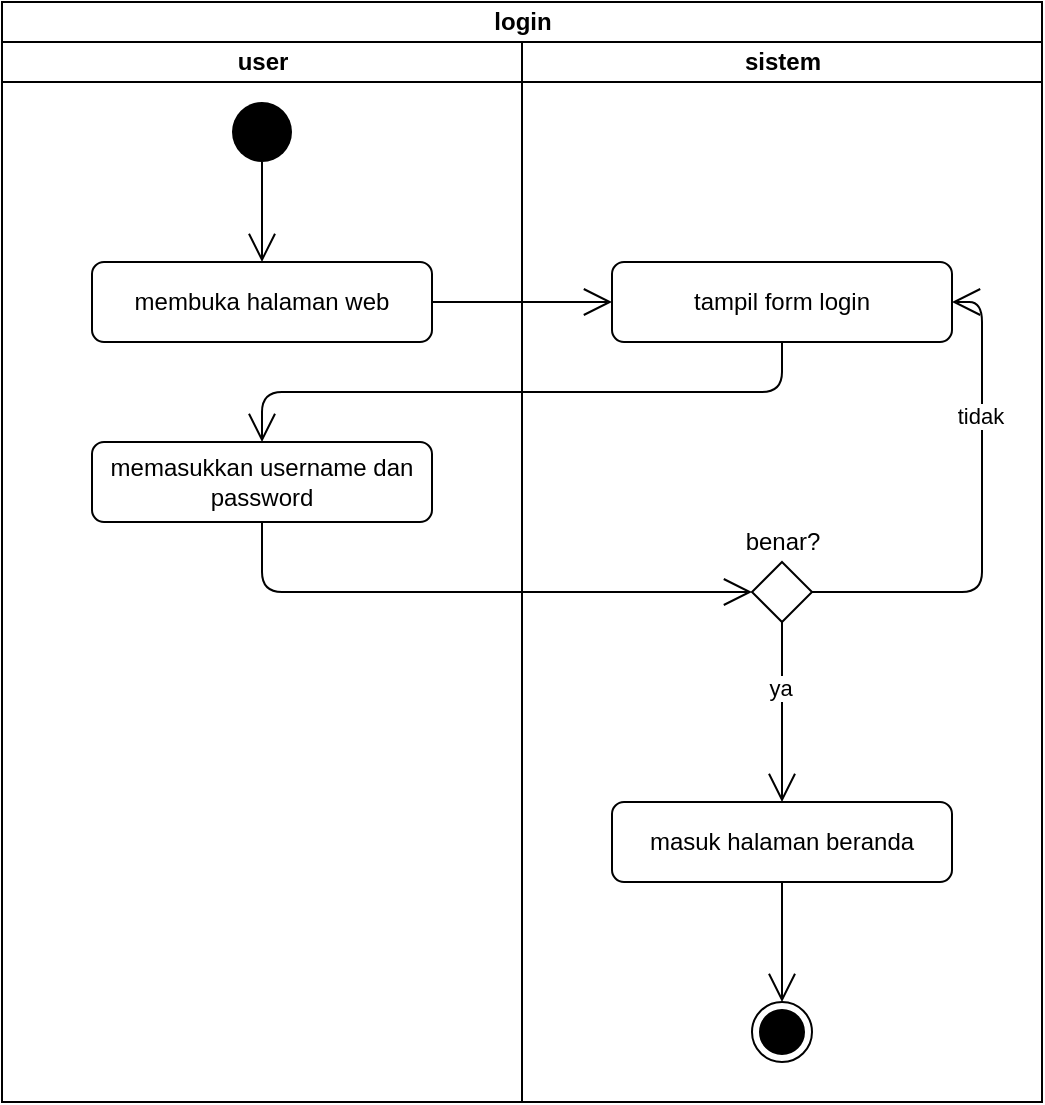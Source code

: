 <mxfile version="13.11.0" type="github" pages="5">
  <diagram id="P1l4AtwmSs6WYeQG2Cq-" name="login">
    <mxGraphModel dx="1038" dy="556" grid="1" gridSize="10" guides="1" tooltips="1" connect="1" arrows="1" fold="1" page="1" pageScale="1" pageWidth="827" pageHeight="1169" math="0" shadow="0">
      <root>
        <mxCell id="0" />
        <mxCell id="1" parent="0" />
        <mxCell id="mSNc6DCKcYe2GIicLUqM-34" value="login" style="swimlane;html=1;childLayout=stackLayout;resizeParent=1;resizeParentMax=0;startSize=20;" parent="1" vertex="1">
          <mxGeometry x="270" y="250" width="520" height="550" as="geometry">
            <mxRectangle x="270" y="250" width="60" height="20" as="alternateBounds" />
          </mxGeometry>
        </mxCell>
        <mxCell id="mSNc6DCKcYe2GIicLUqM-35" value="user" style="swimlane;html=1;startSize=20;" parent="mSNc6DCKcYe2GIicLUqM-34" vertex="1">
          <mxGeometry y="20" width="260" height="530" as="geometry" />
        </mxCell>
        <mxCell id="mSNc6DCKcYe2GIicLUqM-1" value="" style="ellipse;fillColor=#000000;strokeColor=none;" parent="mSNc6DCKcYe2GIicLUqM-35" vertex="1">
          <mxGeometry x="115" y="30" width="30" height="30" as="geometry" />
        </mxCell>
        <mxCell id="mSNc6DCKcYe2GIicLUqM-4" value="" style="endArrow=open;endFill=1;endSize=12;html=1;exitX=0.5;exitY=1;exitDx=0;exitDy=0;entryX=0.5;entryY=0;entryDx=0;entryDy=0;" parent="mSNc6DCKcYe2GIicLUqM-35" source="mSNc6DCKcYe2GIicLUqM-1" target="mSNc6DCKcYe2GIicLUqM-3" edge="1">
          <mxGeometry width="160" relative="1" as="geometry">
            <mxPoint x="105" y="280" as="sourcePoint" />
            <mxPoint x="130" y="110" as="targetPoint" />
          </mxGeometry>
        </mxCell>
        <mxCell id="mSNc6DCKcYe2GIicLUqM-3" value="membuka halaman web" style="shape=rect;html=1;rounded=1;whiteSpace=wrap;align=center;" parent="mSNc6DCKcYe2GIicLUqM-35" vertex="1">
          <mxGeometry x="45" y="110" width="170" height="40" as="geometry" />
        </mxCell>
        <mxCell id="mSNc6DCKcYe2GIicLUqM-7" value="memasukkan username dan password" style="shape=rect;html=1;rounded=1;whiteSpace=wrap;align=center;" parent="mSNc6DCKcYe2GIicLUqM-35" vertex="1">
          <mxGeometry x="45" y="200" width="170" height="40" as="geometry" />
        </mxCell>
        <mxCell id="mSNc6DCKcYe2GIicLUqM-36" value="sistem" style="swimlane;html=1;startSize=20;" parent="mSNc6DCKcYe2GIicLUqM-34" vertex="1">
          <mxGeometry x="260" y="20" width="260" height="530" as="geometry" />
        </mxCell>
        <mxCell id="mSNc6DCKcYe2GIicLUqM-38" value="tampil form login" style="shape=rect;html=1;rounded=1;whiteSpace=wrap;align=center;" parent="mSNc6DCKcYe2GIicLUqM-36" vertex="1">
          <mxGeometry x="45" y="110" width="170" height="40" as="geometry" />
        </mxCell>
        <mxCell id="mSNc6DCKcYe2GIicLUqM-5" value="" style="rhombus;" parent="mSNc6DCKcYe2GIicLUqM-36" vertex="1">
          <mxGeometry x="115" y="260" width="30" height="30" as="geometry" />
        </mxCell>
        <mxCell id="mSNc6DCKcYe2GIicLUqM-20" value="benar?" style="text;html=1;align=center;verticalAlign=middle;resizable=0;points=[];autosize=1;" parent="mSNc6DCKcYe2GIicLUqM-36" vertex="1">
          <mxGeometry x="105" y="240" width="50" height="20" as="geometry" />
        </mxCell>
        <mxCell id="mSNc6DCKcYe2GIicLUqM-39" value="" style="endArrow=open;endFill=1;endSize=12;html=1;exitX=1;exitY=0.5;exitDx=0;exitDy=0;edgeStyle=elbowEdgeStyle;" parent="mSNc6DCKcYe2GIicLUqM-36" source="mSNc6DCKcYe2GIicLUqM-5" edge="1">
          <mxGeometry width="160" relative="1" as="geometry">
            <mxPoint x="150" y="470" as="sourcePoint" />
            <mxPoint x="215" y="130" as="targetPoint" />
            <Array as="points">
              <mxPoint x="230" y="210" />
            </Array>
          </mxGeometry>
        </mxCell>
        <mxCell id="mSNc6DCKcYe2GIicLUqM-40" value="tidak" style="edgeLabel;html=1;align=center;verticalAlign=middle;resizable=0;points=[];" parent="mSNc6DCKcYe2GIicLUqM-39" vertex="1" connectable="0">
          <mxGeometry x="0.414" y="1" relative="1" as="geometry">
            <mxPoint as="offset" />
          </mxGeometry>
        </mxCell>
        <mxCell id="mSNc6DCKcYe2GIicLUqM-11" value="masuk halaman beranda" style="shape=rect;html=1;rounded=1;whiteSpace=wrap;align=center;" parent="mSNc6DCKcYe2GIicLUqM-36" vertex="1">
          <mxGeometry x="45" y="380" width="170" height="40" as="geometry" />
        </mxCell>
        <mxCell id="mSNc6DCKcYe2GIicLUqM-42" value="" style="endArrow=open;endFill=1;endSize=12;html=1;exitX=0.5;exitY=1;exitDx=0;exitDy=0;entryX=0.5;entryY=0;entryDx=0;entryDy=0;elbow=vertical;" parent="mSNc6DCKcYe2GIicLUqM-36" source="mSNc6DCKcYe2GIicLUqM-5" target="mSNc6DCKcYe2GIicLUqM-11" edge="1">
          <mxGeometry width="160" relative="1" as="geometry">
            <mxPoint x="150" y="500" as="sourcePoint" />
            <mxPoint x="395" y="535" as="targetPoint" />
          </mxGeometry>
        </mxCell>
        <mxCell id="mSNc6DCKcYe2GIicLUqM-43" value="ya" style="edgeLabel;html=1;align=center;verticalAlign=middle;resizable=0;points=[];" parent="mSNc6DCKcYe2GIicLUqM-42" vertex="1" connectable="0">
          <mxGeometry x="-0.274" y="-1" relative="1" as="geometry">
            <mxPoint as="offset" />
          </mxGeometry>
        </mxCell>
        <mxCell id="CRTFlkZgov-Sdi3ET4QS-1" value="" style="ellipse;html=1;shape=endState;fillColor=#000000;strokeColor=#000000;" parent="mSNc6DCKcYe2GIicLUqM-36" vertex="1">
          <mxGeometry x="115" y="480" width="30" height="30" as="geometry" />
        </mxCell>
        <mxCell id="CRTFlkZgov-Sdi3ET4QS-3" value="" style="endArrow=open;endFill=1;endSize=12;html=1;exitX=0.5;exitY=1;exitDx=0;exitDy=0;entryX=0.5;entryY=0;entryDx=0;entryDy=0;" parent="mSNc6DCKcYe2GIicLUqM-36" source="mSNc6DCKcYe2GIicLUqM-11" target="CRTFlkZgov-Sdi3ET4QS-1" edge="1">
          <mxGeometry width="160" relative="1" as="geometry">
            <mxPoint x="-160" y="570" as="sourcePoint" />
            <mxPoint y="570" as="targetPoint" />
          </mxGeometry>
        </mxCell>
        <mxCell id="mSNc6DCKcYe2GIicLUqM-8" value="" style="endArrow=open;endFill=1;endSize=12;html=1;exitX=1;exitY=0.5;exitDx=0;exitDy=0;entryX=0;entryY=0.5;entryDx=0;entryDy=0;" parent="mSNc6DCKcYe2GIicLUqM-34" source="mSNc6DCKcYe2GIicLUqM-3" target="mSNc6DCKcYe2GIicLUqM-38" edge="1">
          <mxGeometry width="160" relative="1" as="geometry">
            <mxPoint x="95" y="170" as="sourcePoint" />
            <mxPoint x="95" y="220" as="targetPoint" />
          </mxGeometry>
        </mxCell>
        <mxCell id="mSNc6DCKcYe2GIicLUqM-6" value="" style="endArrow=open;endFill=1;endSize=12;html=1;entryX=0.5;entryY=0;entryDx=0;entryDy=0;exitX=0.5;exitY=1;exitDx=0;exitDy=0;edgeStyle=elbowEdgeStyle;elbow=vertical;" parent="mSNc6DCKcYe2GIicLUqM-34" source="mSNc6DCKcYe2GIicLUqM-38" target="mSNc6DCKcYe2GIicLUqM-7" edge="1">
          <mxGeometry width="160" relative="1" as="geometry">
            <mxPoint x="95" y="260" as="sourcePoint" />
            <mxPoint x="105" y="140" as="targetPoint" />
          </mxGeometry>
        </mxCell>
        <mxCell id="mSNc6DCKcYe2GIicLUqM-16" value="" style="endArrow=open;endFill=1;endSize=12;html=1;exitX=0.5;exitY=1;exitDx=0;exitDy=0;entryX=0;entryY=0.5;entryDx=0;entryDy=0;edgeStyle=elbowEdgeStyle;elbow=vertical;" parent="mSNc6DCKcYe2GIicLUqM-34" source="mSNc6DCKcYe2GIicLUqM-7" target="mSNc6DCKcYe2GIicLUqM-5" edge="1">
          <mxGeometry width="160" relative="1" as="geometry">
            <mxPoint x="519" y="270" as="sourcePoint" />
            <mxPoint x="95" y="400" as="targetPoint" />
            <Array as="points">
              <mxPoint x="250" y="295" />
            </Array>
          </mxGeometry>
        </mxCell>
      </root>
    </mxGraphModel>
  </diagram>
  <diagram id="YOOapaL96-Tt6NSXVp3V" name="pendataan">
    <mxGraphModel dx="1483" dy="1963" grid="1" gridSize="10" guides="1" tooltips="1" connect="1" arrows="1" fold="1" page="1" pageScale="1" pageWidth="827" pageHeight="1169" math="0" shadow="0">
      <root>
        <mxCell id="VSjCJC4euqaZ8-e5CSKN-0" />
        <mxCell id="VSjCJC4euqaZ8-e5CSKN-1" parent="VSjCJC4euqaZ8-e5CSKN-0" />
        <mxCell id="VSjCJC4euqaZ8-e5CSKN-2" value="pendataan" style="swimlane;html=1;childLayout=stackLayout;resizeParent=1;resizeParentMax=0;startSize=20;" parent="VSjCJC4euqaZ8-e5CSKN-1" vertex="1">
          <mxGeometry x="90" y="-1000" width="700" height="800" as="geometry" />
        </mxCell>
        <mxCell id="VSjCJC4euqaZ8-e5CSKN-3" value="warga" style="swimlane;html=1;startSize=20;" parent="VSjCJC4euqaZ8-e5CSKN-2" vertex="1">
          <mxGeometry y="20" width="270" height="780" as="geometry" />
        </mxCell>
        <mxCell id="4o0Wy-b1NMQ2TcVA-PpA-0" value="" style="ellipse;fillColor=#000000;strokeColor=none;" parent="VSjCJC4euqaZ8-e5CSKN-3" vertex="1">
          <mxGeometry x="110" y="30" width="30" height="30" as="geometry" />
        </mxCell>
        <mxCell id="4o0Wy-b1NMQ2TcVA-PpA-1" value="masuk halaman beranda" style="shape=rect;html=1;rounded=1;whiteSpace=wrap;align=center;" parent="VSjCJC4euqaZ8-e5CSKN-3" vertex="1">
          <mxGeometry x="47.5" y="100" width="155" height="40" as="geometry" />
        </mxCell>
        <mxCell id="4o0Wy-b1NMQ2TcVA-PpA-2" value="" style="endArrow=open;endFill=1;endSize=12;html=1;exitX=0.5;exitY=1;exitDx=0;exitDy=0;entryX=0.5;entryY=0;entryDx=0;entryDy=0;" parent="VSjCJC4euqaZ8-e5CSKN-3" source="4o0Wy-b1NMQ2TcVA-PpA-0" target="4o0Wy-b1NMQ2TcVA-PpA-1" edge="1">
          <mxGeometry width="160" relative="1" as="geometry">
            <mxPoint x="50" y="340" as="sourcePoint" />
            <mxPoint x="210" y="340" as="targetPoint" />
          </mxGeometry>
        </mxCell>
        <mxCell id="fLzw37gGoa5K4S7n3afN-6" value="masukkan data" style="html=1;align=center;verticalAlign=top;rounded=1;absoluteArcSize=1;arcSize=10;dashed=0;whiteSpace=wrap;" parent="VSjCJC4euqaZ8-e5CSKN-3" vertex="1">
          <mxGeometry x="62.5" y="276" width="140" height="40" as="geometry" />
        </mxCell>
        <mxCell id="fLzw37gGoa5K4S7n3afN-8" value="kirim data" style="html=1;align=center;verticalAlign=top;rounded=1;absoluteArcSize=1;arcSize=10;dashed=0;whiteSpace=wrap;" parent="VSjCJC4euqaZ8-e5CSKN-3" vertex="1">
          <mxGeometry x="62.5" y="366" width="140" height="40" as="geometry" />
        </mxCell>
        <mxCell id="fLzw37gGoa5K4S7n3afN-10" value="" style="endArrow=open;endFill=1;endSize=12;html=1;exitX=0.5;exitY=1;exitDx=0;exitDy=0;entryX=0.5;entryY=0;entryDx=0;entryDy=0;" parent="VSjCJC4euqaZ8-e5CSKN-3" source="fLzw37gGoa5K4S7n3afN-6" target="fLzw37gGoa5K4S7n3afN-8" edge="1">
          <mxGeometry width="160" relative="1" as="geometry">
            <mxPoint x="560" y="346" as="sourcePoint" />
            <mxPoint x="472.5" y="346" as="targetPoint" />
          </mxGeometry>
        </mxCell>
        <mxCell id="fLzw37gGoa5K4S7n3afN-19" value="" style="ellipse;html=1;shape=endState;fillColor=#000000;strokeColor=#000000;" parent="VSjCJC4euqaZ8-e5CSKN-3" vertex="1">
          <mxGeometry x="117.5" y="656" width="30" height="30" as="geometry" />
        </mxCell>
        <mxCell id="4MG4baAXTeGthbNdgmhY-0" value="menerima email konfirmasi" style="html=1;align=center;verticalAlign=top;rounded=1;absoluteArcSize=1;arcSize=10;dashed=0;whiteSpace=wrap;" parent="VSjCJC4euqaZ8-e5CSKN-3" vertex="1">
          <mxGeometry x="62.5" y="566" width="140" height="40" as="geometry" />
        </mxCell>
        <mxCell id="4MG4baAXTeGthbNdgmhY-4" value="" style="endArrow=open;endFill=1;endSize=12;html=1;exitX=0.5;exitY=1;exitDx=0;exitDy=0;entryX=0.5;entryY=0;entryDx=0;entryDy=0;" parent="VSjCJC4euqaZ8-e5CSKN-3" source="4MG4baAXTeGthbNdgmhY-0" target="fLzw37gGoa5K4S7n3afN-19" edge="1">
          <mxGeometry width="160" relative="1" as="geometry">
            <mxPoint x="560" y="636" as="sourcePoint" />
            <mxPoint x="472.5" y="636" as="targetPoint" />
          </mxGeometry>
        </mxCell>
        <mxCell id="VSjCJC4euqaZ8-e5CSKN-4" value="sistem" style="swimlane;html=1;startSize=20;" parent="VSjCJC4euqaZ8-e5CSKN-2" vertex="1">
          <mxGeometry x="270" y="20" width="220" height="780" as="geometry" />
        </mxCell>
        <mxCell id="fLzw37gGoa5K4S7n3afN-0" value="" style="rhombus;" parent="VSjCJC4euqaZ8-e5CSKN-4" vertex="1">
          <mxGeometry x="95" y="201" width="30" height="30" as="geometry" />
        </mxCell>
        <mxCell id="fLzw37gGoa5K4S7n3afN-1" value="update data?" style="text;html=1;align=center;verticalAlign=middle;resizable=0;points=[];autosize=1;" parent="VSjCJC4euqaZ8-e5CSKN-4" vertex="1">
          <mxGeometry x="130" y="206" width="90" height="20" as="geometry" />
        </mxCell>
        <mxCell id="fLzw37gGoa5K4S7n3afN-4" value="tampilkan form data diri" style="html=1;align=center;verticalAlign=top;rounded=1;absoluteArcSize=1;arcSize=10;dashed=0;whiteSpace=wrap;" parent="VSjCJC4euqaZ8-e5CSKN-4" vertex="1">
          <mxGeometry x="40" y="276" width="140" height="40" as="geometry" />
        </mxCell>
        <mxCell id="fLzw37gGoa5K4S7n3afN-5" value="" style="endArrow=open;endFill=1;endSize=12;html=1;exitX=0.5;exitY=1;exitDx=0;exitDy=0;entryX=0.5;entryY=0;entryDx=0;entryDy=0;" parent="VSjCJC4euqaZ8-e5CSKN-4" source="fLzw37gGoa5K4S7n3afN-0" target="fLzw37gGoa5K4S7n3afN-4" edge="1">
          <mxGeometry width="160" relative="1" as="geometry">
            <mxPoint x="222.5" y="266" as="sourcePoint" />
            <mxPoint x="365" y="266" as="targetPoint" />
          </mxGeometry>
        </mxCell>
        <mxCell id="4MG4baAXTeGthbNdgmhY-5" value="ya" style="edgeLabel;html=1;align=center;verticalAlign=middle;resizable=0;points=[];" parent="fLzw37gGoa5K4S7n3afN-5" vertex="1" connectable="0">
          <mxGeometry x="-0.502" y="1" relative="1" as="geometry">
            <mxPoint as="offset" />
          </mxGeometry>
        </mxCell>
        <mxCell id="fLzw37gGoa5K4S7n3afN-9" value="simpan data diri" style="html=1;align=center;verticalAlign=top;rounded=1;absoluteArcSize=1;arcSize=10;dashed=0;whiteSpace=wrap;" parent="VSjCJC4euqaZ8-e5CSKN-4" vertex="1">
          <mxGeometry x="40" y="566" width="140" height="40" as="geometry" />
        </mxCell>
        <mxCell id="fLzw37gGoa5K4S7n3afN-3" value="proses data diri" style="shape=rect;html=1;rounded=1;whiteSpace=wrap;align=center;" parent="VSjCJC4euqaZ8-e5CSKN-4" vertex="1">
          <mxGeometry x="32.5" y="366" width="155" height="40" as="geometry" />
        </mxCell>
        <mxCell id="fLzw37gGoa5K4S7n3afN-14" value="" style="rhombus;" parent="VSjCJC4euqaZ8-e5CSKN-4" vertex="1">
          <mxGeometry x="95" y="456" width="30" height="30" as="geometry" />
        </mxCell>
        <mxCell id="fLzw37gGoa5K4S7n3afN-16" value="valid?" style="text;html=1;align=center;verticalAlign=middle;resizable=0;points=[];autosize=1;" parent="VSjCJC4euqaZ8-e5CSKN-4" vertex="1">
          <mxGeometry x="85" y="436" width="50" height="20" as="geometry" />
        </mxCell>
        <mxCell id="fLzw37gGoa5K4S7n3afN-17" value="" style="endArrow=open;endFill=1;endSize=12;html=1;exitX=0.5;exitY=1;exitDx=0;exitDy=0;entryX=0.5;entryY=0;entryDx=0;entryDy=0;" parent="VSjCJC4euqaZ8-e5CSKN-4" source="fLzw37gGoa5K4S7n3afN-14" target="fLzw37gGoa5K4S7n3afN-9" edge="1">
          <mxGeometry width="160" relative="1" as="geometry">
            <mxPoint x="222.5" y="436" as="sourcePoint" />
            <mxPoint x="302.5" y="436" as="targetPoint" />
          </mxGeometry>
        </mxCell>
        <mxCell id="fLzw37gGoa5K4S7n3afN-18" value="ya" style="edgeLabel;html=1;align=center;verticalAlign=middle;resizable=0;points=[];" parent="fLzw37gGoa5K4S7n3afN-17" vertex="1" connectable="0">
          <mxGeometry x="-0.245" y="2" relative="1" as="geometry">
            <mxPoint x="-2" as="offset" />
          </mxGeometry>
        </mxCell>
        <mxCell id="4MG4baAXTeGthbNdgmhY-6" value="tampilkan halaman beranda" style="shape=rect;html=1;rounded=1;whiteSpace=wrap;align=center;" parent="VSjCJC4euqaZ8-e5CSKN-4" vertex="1">
          <mxGeometry x="32.5" y="100" width="155" height="40" as="geometry" />
        </mxCell>
        <mxCell id="4MG4baAXTeGthbNdgmhY-7" value="" style="endArrow=open;endFill=1;endSize=12;html=1;entryX=0.5;entryY=0;entryDx=0;entryDy=0;exitX=0.5;exitY=1;exitDx=0;exitDy=0;" parent="VSjCJC4euqaZ8-e5CSKN-4" source="4MG4baAXTeGthbNdgmhY-6" target="fLzw37gGoa5K4S7n3afN-0" edge="1">
          <mxGeometry width="160" relative="1" as="geometry">
            <mxPoint x="182.5" y="80" as="sourcePoint" />
            <mxPoint x="282.5" y="80" as="targetPoint" />
          </mxGeometry>
        </mxCell>
        <mxCell id="4MG4baAXTeGthbNdgmhY-8" value="" style="endArrow=open;endFill=1;endSize=12;html=1;entryX=0.25;entryY=1;entryDx=0;entryDy=0;exitX=0;exitY=0.5;exitDx=0;exitDy=0;edgeStyle=orthogonalEdgeStyle;" parent="VSjCJC4euqaZ8-e5CSKN-4" source="fLzw37gGoa5K4S7n3afN-0" target="4MG4baAXTeGthbNdgmhY-6" edge="1">
          <mxGeometry width="160" relative="1" as="geometry">
            <mxPoint x="630" y="120" as="sourcePoint" />
            <mxPoint x="630" y="181" as="targetPoint" />
          </mxGeometry>
        </mxCell>
        <mxCell id="4MG4baAXTeGthbNdgmhY-9" value="tidak" style="edgeLabel;html=1;align=center;verticalAlign=middle;resizable=0;points=[];" parent="4MG4baAXTeGthbNdgmhY-8" vertex="1" connectable="0">
          <mxGeometry x="-0.055" y="1" relative="1" as="geometry">
            <mxPoint as="offset" />
          </mxGeometry>
        </mxCell>
        <mxCell id="VSjCJC4euqaZ8-e5CSKN-5" value="petugas" style="swimlane;html=1;startSize=20;" parent="VSjCJC4euqaZ8-e5CSKN-2" vertex="1">
          <mxGeometry x="490" y="20" width="210" height="780" as="geometry" />
        </mxCell>
        <mxCell id="fLzw37gGoa5K4S7n3afN-11" value="konfirmasi dan validasi data diri" style="shape=rect;html=1;rounded=1;whiteSpace=wrap;align=center;" parent="VSjCJC4euqaZ8-e5CSKN-5" vertex="1">
          <mxGeometry x="27.5" y="366" width="155" height="40" as="geometry" />
        </mxCell>
        <mxCell id="fLzw37gGoa5K4S7n3afN-2" value="" style="endArrow=open;endFill=1;endSize=12;html=1;entryX=0;entryY=0.5;entryDx=0;entryDy=0;exitX=1;exitY=0.5;exitDx=0;exitDy=0;" parent="VSjCJC4euqaZ8-e5CSKN-2" source="4o0Wy-b1NMQ2TcVA-PpA-1" target="4MG4baAXTeGthbNdgmhY-6" edge="1">
          <mxGeometry width="160" relative="1" as="geometry">
            <mxPoint x="230" y="236" as="sourcePoint" />
            <mxPoint x="395" y="286" as="targetPoint" />
          </mxGeometry>
        </mxCell>
        <mxCell id="fLzw37gGoa5K4S7n3afN-7" value="" style="endArrow=open;endFill=1;endSize=12;html=1;exitX=0;exitY=0.5;exitDx=0;exitDy=0;entryX=1;entryY=0.5;entryDx=0;entryDy=0;" parent="VSjCJC4euqaZ8-e5CSKN-2" source="fLzw37gGoa5K4S7n3afN-4" target="fLzw37gGoa5K4S7n3afN-6" edge="1">
          <mxGeometry width="160" relative="1" as="geometry">
            <mxPoint x="880" y="321" as="sourcePoint" />
            <mxPoint x="880" y="366" as="targetPoint" />
          </mxGeometry>
        </mxCell>
        <mxCell id="fLzw37gGoa5K4S7n3afN-12" value="" style="endArrow=open;endFill=1;endSize=12;html=1;exitX=1;exitY=0.5;exitDx=0;exitDy=0;entryX=0;entryY=0.5;entryDx=0;entryDy=0;" parent="VSjCJC4euqaZ8-e5CSKN-2" source="fLzw37gGoa5K4S7n3afN-8" target="fLzw37gGoa5K4S7n3afN-3" edge="1">
          <mxGeometry width="160" relative="1" as="geometry">
            <mxPoint x="402.5" y="406" as="sourcePoint" />
            <mxPoint x="402.5" y="456" as="targetPoint" />
          </mxGeometry>
        </mxCell>
        <mxCell id="fLzw37gGoa5K4S7n3afN-13" value="" style="endArrow=open;endFill=1;endSize=12;html=1;exitX=1;exitY=0.5;exitDx=0;exitDy=0;entryX=0;entryY=0.5;entryDx=0;entryDy=0;" parent="VSjCJC4euqaZ8-e5CSKN-2" source="fLzw37gGoa5K4S7n3afN-3" target="fLzw37gGoa5K4S7n3afN-11" edge="1">
          <mxGeometry width="160" relative="1" as="geometry">
            <mxPoint x="472.5" y="456" as="sourcePoint" />
            <mxPoint x="552.5" y="456" as="targetPoint" />
          </mxGeometry>
        </mxCell>
        <mxCell id="fLzw37gGoa5K4S7n3afN-15" value="" style="endArrow=open;endFill=1;endSize=12;html=1;exitX=0.5;exitY=1;exitDx=0;exitDy=0;entryX=1;entryY=0.5;entryDx=0;entryDy=0;edgeStyle=elbowEdgeStyle;elbow=vertical;" parent="VSjCJC4euqaZ8-e5CSKN-2" source="fLzw37gGoa5K4S7n3afN-11" target="fLzw37gGoa5K4S7n3afN-14" edge="1">
          <mxGeometry width="160" relative="1" as="geometry">
            <mxPoint x="707.5" y="456" as="sourcePoint" />
            <mxPoint x="767.5" y="456" as="targetPoint" />
            <Array as="points">
              <mxPoint x="490" y="491" />
            </Array>
          </mxGeometry>
        </mxCell>
        <mxCell id="4MG4baAXTeGthbNdgmhY-1" value="" style="endArrow=open;endFill=1;endSize=12;html=1;exitX=0;exitY=0.5;exitDx=0;exitDy=0;entryX=0.5;entryY=0;entryDx=0;entryDy=0;edgeStyle=elbowEdgeStyle;elbow=vertical;" parent="VSjCJC4euqaZ8-e5CSKN-2" source="fLzw37gGoa5K4S7n3afN-14" target="4MG4baAXTeGthbNdgmhY-0" edge="1">
          <mxGeometry width="160" relative="1" as="geometry">
            <mxPoint x="845" y="476" as="sourcePoint" />
            <mxPoint x="645" y="541" as="targetPoint" />
            <Array as="points">
              <mxPoint x="200" y="491" />
              <mxPoint x="500" y="501" />
            </Array>
          </mxGeometry>
        </mxCell>
        <mxCell id="4MG4baAXTeGthbNdgmhY-2" value="tidak" style="edgeLabel;html=1;align=center;verticalAlign=middle;resizable=0;points=[];" parent="4MG4baAXTeGthbNdgmhY-1" vertex="1" connectable="0">
          <mxGeometry x="-0.092" y="-1" relative="1" as="geometry">
            <mxPoint as="offset" />
          </mxGeometry>
        </mxCell>
        <mxCell id="4MG4baAXTeGthbNdgmhY-3" value="" style="endArrow=open;endFill=1;endSize=12;html=1;exitX=0;exitY=0.5;exitDx=0;exitDy=0;entryX=1;entryY=0.5;entryDx=0;entryDy=0;" parent="VSjCJC4euqaZ8-e5CSKN-2" source="fLzw37gGoa5K4S7n3afN-9" target="4MG4baAXTeGthbNdgmhY-0" edge="1">
          <mxGeometry width="160" relative="1" as="geometry">
            <mxPoint x="472.5" y="456" as="sourcePoint" />
            <mxPoint x="552.5" y="456" as="targetPoint" />
          </mxGeometry>
        </mxCell>
      </root>
    </mxGraphModel>
  </diagram>
  <diagram id="2PXHmPwAHU7z0NqkiP1E" name="pengajuan">
    <mxGraphModel dx="1038" dy="556" grid="1" gridSize="10" guides="1" tooltips="1" connect="1" arrows="1" fold="1" page="1" pageScale="1" pageWidth="827" pageHeight="1169" math="0" shadow="0">
      <root>
        <mxCell id="skdHdp_aQKuJLvxAYtiH-0" />
        <mxCell id="skdHdp_aQKuJLvxAYtiH-1" parent="skdHdp_aQKuJLvxAYtiH-0" />
        <mxCell id="C9NFO6uAGSOX7Kav4PSM-0" value="pengajuan" style="swimlane;html=1;childLayout=stackLayout;resizeParent=1;resizeParentMax=0;startSize=20;" parent="skdHdp_aQKuJLvxAYtiH-1" vertex="1">
          <mxGeometry x="160" width="800" height="900" as="geometry" />
        </mxCell>
        <mxCell id="C9NFO6uAGSOX7Kav4PSM-30" value="" style="endArrow=open;endFill=1;endSize=12;html=1;exitX=0;exitY=0.5;exitDx=0;exitDy=0;entryX=1;entryY=0.5;entryDx=0;entryDy=0;" parent="C9NFO6uAGSOX7Kav4PSM-0" source="C9NFO6uAGSOX7Kav4PSM-14" target="C9NFO6uAGSOX7Kav4PSM-5" edge="1">
          <mxGeometry width="160" relative="1" as="geometry">
            <mxPoint x="877.5" y="665" as="sourcePoint" />
            <mxPoint x="877.5" y="710" as="targetPoint" />
          </mxGeometry>
        </mxCell>
        <mxCell id="C9NFO6uAGSOX7Kav4PSM-31" value="" style="endArrow=open;endFill=1;endSize=12;html=1;exitX=1;exitY=0.5;exitDx=0;exitDy=0;entryX=0;entryY=0.5;entryDx=0;entryDy=0;" parent="C9NFO6uAGSOX7Kav4PSM-0" source="C9NFO6uAGSOX7Kav4PSM-6" target="C9NFO6uAGSOX7Kav4PSM-18" edge="1">
          <mxGeometry width="160" relative="1" as="geometry">
            <mxPoint x="400" y="750" as="sourcePoint" />
            <mxPoint x="400" y="800" as="targetPoint" />
          </mxGeometry>
        </mxCell>
        <mxCell id="C9NFO6uAGSOX7Kav4PSM-1" value="warga" style="swimlane;html=1;startSize=20;" parent="C9NFO6uAGSOX7Kav4PSM-0" vertex="1">
          <mxGeometry y="20" width="270" height="880" as="geometry" />
        </mxCell>
        <mxCell id="C9NFO6uAGSOX7Kav4PSM-2" value="" style="ellipse;fillColor=#000000;strokeColor=none;" parent="C9NFO6uAGSOX7Kav4PSM-1" vertex="1">
          <mxGeometry x="110" y="30" width="30" height="30" as="geometry" />
        </mxCell>
        <mxCell id="C9NFO6uAGSOX7Kav4PSM-3" value="masuk halaman beranda" style="shape=rect;html=1;rounded=1;whiteSpace=wrap;align=center;" parent="C9NFO6uAGSOX7Kav4PSM-1" vertex="1">
          <mxGeometry x="47.5" y="100" width="155" height="40" as="geometry" />
        </mxCell>
        <mxCell id="C9NFO6uAGSOX7Kav4PSM-4" value="" style="endArrow=open;endFill=1;endSize=12;html=1;exitX=0.5;exitY=1;exitDx=0;exitDy=0;entryX=0.5;entryY=0;entryDx=0;entryDy=0;" parent="C9NFO6uAGSOX7Kav4PSM-1" source="C9NFO6uAGSOX7Kav4PSM-2" target="C9NFO6uAGSOX7Kav4PSM-3" edge="1">
          <mxGeometry width="160" relative="1" as="geometry">
            <mxPoint x="50" y="340" as="sourcePoint" />
            <mxPoint x="210" y="340" as="targetPoint" />
          </mxGeometry>
        </mxCell>
        <mxCell id="C9NFO6uAGSOX7Kav4PSM-5" value="masukkan data pengajuan surat" style="html=1;align=center;verticalAlign=top;rounded=1;absoluteArcSize=1;arcSize=10;dashed=0;whiteSpace=wrap;" parent="C9NFO6uAGSOX7Kav4PSM-1" vertex="1">
          <mxGeometry x="60" y="620" width="140" height="40" as="geometry" />
        </mxCell>
        <mxCell id="C9NFO6uAGSOX7Kav4PSM-6" value="kirim data" style="html=1;align=center;verticalAlign=top;rounded=1;absoluteArcSize=1;arcSize=10;dashed=0;whiteSpace=wrap;" parent="C9NFO6uAGSOX7Kav4PSM-1" vertex="1">
          <mxGeometry x="60" y="710" width="140" height="40" as="geometry" />
        </mxCell>
        <mxCell id="C9NFO6uAGSOX7Kav4PSM-7" value="" style="endArrow=open;endFill=1;endSize=12;html=1;exitX=0.5;exitY=1;exitDx=0;exitDy=0;entryX=0.5;entryY=0;entryDx=0;entryDy=0;" parent="C9NFO6uAGSOX7Kav4PSM-1" source="C9NFO6uAGSOX7Kav4PSM-5" target="C9NFO6uAGSOX7Kav4PSM-6" edge="1">
          <mxGeometry width="160" relative="1" as="geometry">
            <mxPoint x="557.5" y="690" as="sourcePoint" />
            <mxPoint x="470" y="690" as="targetPoint" />
          </mxGeometry>
        </mxCell>
        <mxCell id="C9NFO6uAGSOX7Kav4PSM-38" value="upload surat pengantar dari RT/RW" style="html=1;align=center;verticalAlign=top;rounded=1;absoluteArcSize=1;arcSize=10;dashed=0;whiteSpace=wrap;" parent="C9NFO6uAGSOX7Kav4PSM-1" vertex="1">
          <mxGeometry x="55" y="290" width="140" height="40" as="geometry" />
        </mxCell>
        <mxCell id="C9NFO6uAGSOX7Kav4PSM-43" value="menerima email konfirmasi" style="html=1;align=center;verticalAlign=top;rounded=1;absoluteArcSize=1;arcSize=10;dashed=0;whiteSpace=wrap;" parent="C9NFO6uAGSOX7Kav4PSM-1" vertex="1">
          <mxGeometry x="60" y="470" width="140" height="40" as="geometry" />
        </mxCell>
        <mxCell id="C9NFO6uAGSOX7Kav4PSM-55" value="" style="rhombus;" parent="C9NFO6uAGSOX7Kav4PSM-1" vertex="1">
          <mxGeometry x="115" y="539.25" width="30" height="30" as="geometry" />
        </mxCell>
        <mxCell id="C9NFO6uAGSOX7Kav4PSM-56" value="isi dikonfirmasi?" style="text;html=1;align=center;verticalAlign=middle;resizable=0;points=[];autosize=1;" parent="C9NFO6uAGSOX7Kav4PSM-1" vertex="1">
          <mxGeometry x="80" y="569.75" width="100" height="20" as="geometry" />
        </mxCell>
        <mxCell id="C9NFO6uAGSOX7Kav4PSM-58" value="" style="endArrow=open;endFill=1;endSize=12;html=1;entryX=0.5;entryY=0;entryDx=0;entryDy=0;exitX=0.5;exitY=1;exitDx=0;exitDy=0;" parent="C9NFO6uAGSOX7Kav4PSM-1" source="C9NFO6uAGSOX7Kav4PSM-43" target="C9NFO6uAGSOX7Kav4PSM-55" edge="1">
          <mxGeometry width="160" relative="1" as="geometry">
            <mxPoint x="477.5" y="500" as="sourcePoint" />
            <mxPoint x="370" y="500" as="targetPoint" />
          </mxGeometry>
        </mxCell>
        <mxCell id="C9NFO6uAGSOX7Kav4PSM-11" value="sistem" style="swimlane;html=1;startSize=20;" parent="C9NFO6uAGSOX7Kav4PSM-0" vertex="1">
          <mxGeometry x="270" y="20" width="310" height="880" as="geometry" />
        </mxCell>
        <mxCell id="C9NFO6uAGSOX7Kav4PSM-12" value="" style="rhombus;" parent="C9NFO6uAGSOX7Kav4PSM-11" vertex="1">
          <mxGeometry x="95" y="201" width="30" height="30" as="geometry" />
        </mxCell>
        <mxCell id="C9NFO6uAGSOX7Kav4PSM-13" value="mengajukan pembuatan surat?" style="text;html=1;align=center;verticalAlign=middle;resizable=0;points=[];autosize=1;" parent="C9NFO6uAGSOX7Kav4PSM-11" vertex="1">
          <mxGeometry x="125" y="206" width="180" height="20" as="geometry" />
        </mxCell>
        <mxCell id="C9NFO6uAGSOX7Kav4PSM-14" value="tampilkan form pengajuan surat" style="html=1;align=center;verticalAlign=top;rounded=1;absoluteArcSize=1;arcSize=10;dashed=0;whiteSpace=wrap;" parent="C9NFO6uAGSOX7Kav4PSM-11" vertex="1">
          <mxGeometry x="37.5" y="620" width="140" height="40" as="geometry" />
        </mxCell>
        <mxCell id="C9NFO6uAGSOX7Kav4PSM-15" value="" style="endArrow=open;endFill=1;endSize=12;html=1;exitX=0.5;exitY=1;exitDx=0;exitDy=0;" parent="C9NFO6uAGSOX7Kav4PSM-11" source="C9NFO6uAGSOX7Kav4PSM-12" edge="1">
          <mxGeometry width="160" relative="1" as="geometry">
            <mxPoint x="222.5" y="266" as="sourcePoint" />
            <mxPoint x="108" y="290" as="targetPoint" />
          </mxGeometry>
        </mxCell>
        <mxCell id="C9NFO6uAGSOX7Kav4PSM-16" value="ya" style="edgeLabel;html=1;align=center;verticalAlign=middle;resizable=0;points=[];" parent="C9NFO6uAGSOX7Kav4PSM-15" vertex="1" connectable="0">
          <mxGeometry x="-0.502" y="1" relative="1" as="geometry">
            <mxPoint x="-0.49" y="13.97" as="offset" />
          </mxGeometry>
        </mxCell>
        <mxCell id="C9NFO6uAGSOX7Kav4PSM-18" value="proses pengajuan surat" style="shape=rect;html=1;rounded=1;whiteSpace=wrap;align=center;" parent="C9NFO6uAGSOX7Kav4PSM-11" vertex="1">
          <mxGeometry x="30" y="710" width="155" height="40" as="geometry" />
        </mxCell>
        <mxCell id="C9NFO6uAGSOX7Kav4PSM-23" value="tampilkan halaman beranda" style="shape=rect;html=1;rounded=1;whiteSpace=wrap;align=center;" parent="C9NFO6uAGSOX7Kav4PSM-11" vertex="1">
          <mxGeometry x="32.5" y="100" width="155" height="40" as="geometry" />
        </mxCell>
        <mxCell id="C9NFO6uAGSOX7Kav4PSM-24" value="" style="endArrow=open;endFill=1;endSize=12;html=1;entryX=0.5;entryY=0;entryDx=0;entryDy=0;exitX=0.5;exitY=1;exitDx=0;exitDy=0;" parent="C9NFO6uAGSOX7Kav4PSM-11" source="C9NFO6uAGSOX7Kav4PSM-23" target="C9NFO6uAGSOX7Kav4PSM-12" edge="1">
          <mxGeometry width="160" relative="1" as="geometry">
            <mxPoint x="182.5" y="80" as="sourcePoint" />
            <mxPoint x="282.5" y="80" as="targetPoint" />
          </mxGeometry>
        </mxCell>
        <mxCell id="C9NFO6uAGSOX7Kav4PSM-25" value="" style="endArrow=open;endFill=1;endSize=12;html=1;entryX=0.25;entryY=1;entryDx=0;entryDy=0;exitX=0;exitY=0.5;exitDx=0;exitDy=0;edgeStyle=orthogonalEdgeStyle;" parent="C9NFO6uAGSOX7Kav4PSM-11" source="C9NFO6uAGSOX7Kav4PSM-12" target="C9NFO6uAGSOX7Kav4PSM-23" edge="1">
          <mxGeometry width="160" relative="1" as="geometry">
            <mxPoint x="630" y="120" as="sourcePoint" />
            <mxPoint x="630" y="181" as="targetPoint" />
          </mxGeometry>
        </mxCell>
        <mxCell id="C9NFO6uAGSOX7Kav4PSM-26" value="tidak" style="edgeLabel;html=1;align=center;verticalAlign=middle;resizable=0;points=[];" parent="C9NFO6uAGSOX7Kav4PSM-25" vertex="1" connectable="0">
          <mxGeometry x="-0.055" y="1" relative="1" as="geometry">
            <mxPoint as="offset" />
          </mxGeometry>
        </mxCell>
        <mxCell id="C9NFO6uAGSOX7Kav4PSM-37" value="tampilkan laman upload surat pengantar dari RT/RW" style="html=1;align=center;verticalAlign=top;rounded=1;absoluteArcSize=1;arcSize=10;dashed=0;whiteSpace=wrap;" parent="C9NFO6uAGSOX7Kav4PSM-11" vertex="1">
          <mxGeometry x="40" y="290" width="160" height="40" as="geometry" />
        </mxCell>
        <mxCell id="C9NFO6uAGSOX7Kav4PSM-40" value="proses surat pengantar dari RT/RW" style="html=1;align=center;verticalAlign=top;rounded=1;absoluteArcSize=1;arcSize=10;dashed=0;whiteSpace=wrap;" parent="C9NFO6uAGSOX7Kav4PSM-11" vertex="1">
          <mxGeometry x="40" y="380" width="140" height="40" as="geometry" />
        </mxCell>
        <mxCell id="C9NFO6uAGSOX7Kav4PSM-42" value="proses kirim email konfirmasi" style="html=1;align=center;verticalAlign=top;rounded=1;absoluteArcSize=1;arcSize=10;dashed=0;whiteSpace=wrap;" parent="C9NFO6uAGSOX7Kav4PSM-11" vertex="1">
          <mxGeometry x="37.5" y="470" width="140" height="40" as="geometry" />
        </mxCell>
        <mxCell id="C9NFO6uAGSOX7Kav4PSM-8" value="" style="ellipse;html=1;shape=endState;fillColor=#000000;strokeColor=#000000;" parent="C9NFO6uAGSOX7Kav4PSM-11" vertex="1">
          <mxGeometry x="92.5" y="820" width="30" height="30" as="geometry" />
        </mxCell>
        <mxCell id="C9NFO6uAGSOX7Kav4PSM-62" value="" style="endArrow=open;endFill=1;endSize=12;html=1;exitX=0.5;exitY=1;exitDx=0;exitDy=0;entryX=0.5;entryY=0;entryDx=0;entryDy=0;" parent="C9NFO6uAGSOX7Kav4PSM-11" source="C9NFO6uAGSOX7Kav4PSM-18" target="C9NFO6uAGSOX7Kav4PSM-8" edge="1">
          <mxGeometry width="160" relative="1" as="geometry">
            <mxPoint x="100" y="740" as="sourcePoint" />
            <mxPoint x="200" y="740" as="targetPoint" />
          </mxGeometry>
        </mxCell>
        <mxCell id="C9NFO6uAGSOX7Kav4PSM-27" value="petugas" style="swimlane;html=1;startSize=20;" parent="C9NFO6uAGSOX7Kav4PSM-0" vertex="1">
          <mxGeometry x="580" y="20" width="220" height="880" as="geometry" />
        </mxCell>
        <mxCell id="C9NFO6uAGSOX7Kav4PSM-41" value="konfirmasi surat pengantar dari RT/RW" style="html=1;align=center;verticalAlign=top;rounded=1;absoluteArcSize=1;arcSize=10;dashed=0;whiteSpace=wrap;" parent="C9NFO6uAGSOX7Kav4PSM-27" vertex="1">
          <mxGeometry x="35" y="380" width="140" height="40" as="geometry" />
        </mxCell>
        <mxCell id="C9NFO6uAGSOX7Kav4PSM-29" value="" style="endArrow=open;endFill=1;endSize=12;html=1;entryX=0;entryY=0.5;entryDx=0;entryDy=0;exitX=1;exitY=0.5;exitDx=0;exitDy=0;" parent="C9NFO6uAGSOX7Kav4PSM-0" source="C9NFO6uAGSOX7Kav4PSM-3" target="C9NFO6uAGSOX7Kav4PSM-23" edge="1">
          <mxGeometry width="160" relative="1" as="geometry">
            <mxPoint x="230" y="236" as="sourcePoint" />
            <mxPoint x="395" y="286" as="targetPoint" />
          </mxGeometry>
        </mxCell>
        <mxCell id="C9NFO6uAGSOX7Kav4PSM-39" value="" style="endArrow=open;endFill=1;endSize=12;html=1;entryX=1;entryY=0.5;entryDx=0;entryDy=0;exitX=0;exitY=0.5;exitDx=0;exitDy=0;" parent="C9NFO6uAGSOX7Kav4PSM-0" source="C9NFO6uAGSOX7Kav4PSM-37" target="C9NFO6uAGSOX7Kav4PSM-38" edge="1">
          <mxGeometry width="160" relative="1" as="geometry">
            <mxPoint x="330" y="360" as="sourcePoint" />
            <mxPoint x="370" y="550" as="targetPoint" />
          </mxGeometry>
        </mxCell>
        <mxCell id="C9NFO6uAGSOX7Kav4PSM-45" value="" style="endArrow=open;endFill=1;endSize=12;html=1;entryX=0;entryY=0.5;entryDx=0;entryDy=0;exitX=1;exitY=0.5;exitDx=0;exitDy=0;" parent="C9NFO6uAGSOX7Kav4PSM-0" source="C9NFO6uAGSOX7Kav4PSM-40" target="C9NFO6uAGSOX7Kav4PSM-41" edge="1">
          <mxGeometry width="160" relative="1" as="geometry">
            <mxPoint x="820" y="380" as="sourcePoint" />
            <mxPoint x="820" y="430" as="targetPoint" />
          </mxGeometry>
        </mxCell>
        <mxCell id="C9NFO6uAGSOX7Kav4PSM-44" value="" style="endArrow=open;endFill=1;endSize=12;html=1;entryX=0;entryY=0.5;entryDx=0;entryDy=0;exitX=0.5;exitY=1;exitDx=0;exitDy=0;edgeStyle=elbowEdgeStyle;elbow=vertical;" parent="C9NFO6uAGSOX7Kav4PSM-0" source="C9NFO6uAGSOX7Kav4PSM-38" target="C9NFO6uAGSOX7Kav4PSM-40" edge="1">
          <mxGeometry width="160" relative="1" as="geometry">
            <mxPoint x="480" y="340" as="sourcePoint" />
            <mxPoint x="365" y="340" as="targetPoint" />
            <Array as="points">
              <mxPoint x="220" y="420" />
            </Array>
          </mxGeometry>
        </mxCell>
        <mxCell id="C9NFO6uAGSOX7Kav4PSM-47" value="" style="endArrow=open;endFill=1;endSize=12;html=1;entryX=1;entryY=0.5;entryDx=0;entryDy=0;exitX=0;exitY=0.5;exitDx=0;exitDy=0;" parent="C9NFO6uAGSOX7Kav4PSM-0" source="C9NFO6uAGSOX7Kav4PSM-42" target="C9NFO6uAGSOX7Kav4PSM-43" edge="1">
          <mxGeometry width="160" relative="1" as="geometry">
            <mxPoint x="620" y="430" as="sourcePoint" />
            <mxPoint x="785" y="430" as="targetPoint" />
          </mxGeometry>
        </mxCell>
        <mxCell id="C9NFO6uAGSOX7Kav4PSM-50" value="" style="endArrow=open;endFill=1;endSize=12;html=1;entryX=1;entryY=0.5;entryDx=0;entryDy=0;exitX=0.5;exitY=1;exitDx=0;exitDy=0;edgeStyle=elbowEdgeStyle;" parent="C9NFO6uAGSOX7Kav4PSM-0" source="C9NFO6uAGSOX7Kav4PSM-41" target="C9NFO6uAGSOX7Kav4PSM-42" edge="1">
          <mxGeometry width="160" relative="1" as="geometry">
            <mxPoint x="620" y="430" as="sourcePoint" />
            <mxPoint x="685" y="495" as="targetPoint" />
            <Array as="points">
              <mxPoint x="685" y="490" />
            </Array>
          </mxGeometry>
        </mxCell>
        <mxCell id="C9NFO6uAGSOX7Kav4PSM-59" value="" style="endArrow=open;endFill=1;endSize=12;html=1;entryX=0.5;entryY=0;entryDx=0;entryDy=0;exitX=1;exitY=0.5;exitDx=0;exitDy=0;edgeStyle=elbowEdgeStyle;elbow=vertical;" parent="C9NFO6uAGSOX7Kav4PSM-0" source="C9NFO6uAGSOX7Kav4PSM-55" target="C9NFO6uAGSOX7Kav4PSM-14" edge="1">
          <mxGeometry width="160" relative="1" as="geometry">
            <mxPoint x="300" y="560" as="sourcePoint" />
            <mxPoint x="300" y="589.25" as="targetPoint" />
            <Array as="points">
              <mxPoint x="260" y="574" />
            </Array>
          </mxGeometry>
        </mxCell>
        <mxCell id="C9NFO6uAGSOX7Kav4PSM-60" value="" style="endArrow=open;endFill=1;endSize=12;html=1;exitX=0;exitY=0.5;exitDx=0;exitDy=0;edgeStyle=elbowEdgeStyle;elbow=vertical;entryX=0.048;entryY=1.075;entryDx=0;entryDy=0;entryPerimeter=0;" parent="C9NFO6uAGSOX7Kav4PSM-0" source="C9NFO6uAGSOX7Kav4PSM-55" target="C9NFO6uAGSOX7Kav4PSM-23" edge="1">
          <mxGeometry width="160" relative="1" as="geometry">
            <mxPoint x="315" y="584.25" as="sourcePoint" />
            <mxPoint x="20" y="720" as="targetPoint" />
            <Array as="points">
              <mxPoint x="20" y="310" />
            </Array>
          </mxGeometry>
        </mxCell>
        <mxCell id="C9NFO6uAGSOX7Kav4PSM-61" value="tidak" style="edgeLabel;html=1;align=center;verticalAlign=middle;resizable=0;points=[];" parent="C9NFO6uAGSOX7Kav4PSM-60" vertex="1" connectable="0">
          <mxGeometry x="-0.315" y="2" relative="1" as="geometry">
            <mxPoint as="offset" />
          </mxGeometry>
        </mxCell>
        <mxCell id="GFNWGlffsqjufi5YfIlN-0" value="ya" style="edgeLabel;html=1;align=center;verticalAlign=middle;resizable=0;points=[];" vertex="1" connectable="0" parent="C9NFO6uAGSOX7Kav4PSM-60">
          <mxGeometry x="-0.315" y="2" relative="1" as="geometry">
            <mxPoint x="272" y="178" as="offset" />
          </mxGeometry>
        </mxCell>
      </root>
    </mxGraphModel>
  </diagram>
  <diagram id="qkGxKwm3ZwQQkEtEoSok" name="pembuatan">
    <mxGraphModel dx="1038" dy="1725" grid="1" gridSize="10" guides="1" tooltips="1" connect="1" arrows="1" fold="1" page="1" pageScale="1" pageWidth="827" pageHeight="1169" math="0" shadow="0">
      <root>
        <mxCell id="jT3dMVqkNxHMf5a-nP5--0" />
        <mxCell id="jT3dMVqkNxHMf5a-nP5--1" parent="jT3dMVqkNxHMf5a-nP5--0" />
        <mxCell id="Fl_ZPLwIZPVXBwtDfH4m-0" value="pembuatan" style="swimlane;html=1;childLayout=stackLayout;resizeParent=1;resizeParentMax=0;startSize=20;" parent="jT3dMVqkNxHMf5a-nP5--1" vertex="1">
          <mxGeometry x="240" y="-50" width="1000" height="530" as="geometry" />
        </mxCell>
        <mxCell id="Fl_ZPLwIZPVXBwtDfH4m-1" value="warga" style="swimlane;html=1;startSize=20;" parent="Fl_ZPLwIZPVXBwtDfH4m-0" vertex="1">
          <mxGeometry y="20" width="270" height="510" as="geometry" />
        </mxCell>
        <mxCell id="Fl_ZPLwIZPVXBwtDfH4m-8" value="" style="ellipse;html=1;shape=endState;fillColor=#000000;strokeColor=#000000;" parent="Fl_ZPLwIZPVXBwtDfH4m-1" vertex="1">
          <mxGeometry x="105" y="460" width="30" height="30" as="geometry" />
        </mxCell>
        <mxCell id="Fl_ZPLwIZPVXBwtDfH4m-9" value="menerima surat" style="html=1;align=center;verticalAlign=top;rounded=1;absoluteArcSize=1;arcSize=10;dashed=0;whiteSpace=wrap;" parent="Fl_ZPLwIZPVXBwtDfH4m-1" vertex="1">
          <mxGeometry x="50" y="370" width="140" height="40" as="geometry" />
        </mxCell>
        <mxCell id="Fl_ZPLwIZPVXBwtDfH4m-10" value="" style="endArrow=open;endFill=1;endSize=12;html=1;exitX=0.5;exitY=1;exitDx=0;exitDy=0;entryX=0.5;entryY=0;entryDx=0;entryDy=0;" parent="Fl_ZPLwIZPVXBwtDfH4m-1" source="Fl_ZPLwIZPVXBwtDfH4m-9" target="Fl_ZPLwIZPVXBwtDfH4m-8" edge="1">
          <mxGeometry width="160" relative="1" as="geometry">
            <mxPoint x="547.5" y="440" as="sourcePoint" />
            <mxPoint x="460" y="440" as="targetPoint" />
          </mxGeometry>
        </mxCell>
        <mxCell id="Fl_ZPLwIZPVXBwtDfH4m-11" value="sistem" style="swimlane;html=1;startSize=20;" parent="Fl_ZPLwIZPVXBwtDfH4m-0" vertex="1">
          <mxGeometry x="270" y="20" width="220" height="510" as="geometry" />
        </mxCell>
        <mxCell id="Fl_ZPLwIZPVXBwtDfH4m-17" value="proses kirim surat" style="html=1;align=center;verticalAlign=top;rounded=1;absoluteArcSize=1;arcSize=10;dashed=0;whiteSpace=wrap;" parent="Fl_ZPLwIZPVXBwtDfH4m-11" vertex="1">
          <mxGeometry x="20" y="370" width="140" height="40" as="geometry" />
        </mxCell>
        <mxCell id="ohFdkWIX_Qh2vlSsr7LH-0" value="simpan riwayat pengeluaran surat" style="html=1;align=center;verticalAlign=top;rounded=1;absoluteArcSize=1;arcSize=10;dashed=0;whiteSpace=wrap;" parent="Fl_ZPLwIZPVXBwtDfH4m-11" vertex="1">
          <mxGeometry x="20" y="290" width="140" height="40" as="geometry" />
        </mxCell>
        <mxCell id="Fl_ZPLwIZPVXBwtDfH4m-27" value="petugas" style="swimlane;html=1;startSize=20;" parent="Fl_ZPLwIZPVXBwtDfH4m-0" vertex="1">
          <mxGeometry x="490" y="20" width="250" height="510" as="geometry" />
        </mxCell>
        <mxCell id="Fl_ZPLwIZPVXBwtDfH4m-28" value="kirim surat" style="shape=rect;html=1;rounded=1;whiteSpace=wrap;align=center;" parent="Fl_ZPLwIZPVXBwtDfH4m-27" vertex="1">
          <mxGeometry x="27.5" y="366" width="155" height="40" as="geometry" />
        </mxCell>
        <mxCell id="kGYzDuuBd6qXNPWibgTB-0" value="membuat surat" style="shape=rect;html=1;rounded=1;whiteSpace=wrap;align=center;" parent="Fl_ZPLwIZPVXBwtDfH4m-27" vertex="1">
          <mxGeometry x="47.5" y="100" width="155" height="40" as="geometry" />
        </mxCell>
        <mxCell id="Fl_ZPLwIZPVXBwtDfH4m-2" value="" style="ellipse;fillColor=#000000;strokeColor=none;" parent="Fl_ZPLwIZPVXBwtDfH4m-27" vertex="1">
          <mxGeometry x="110" y="30" width="30" height="30" as="geometry" />
        </mxCell>
        <mxCell id="Fl_ZPLwIZPVXBwtDfH4m-4" value="" style="endArrow=open;endFill=1;endSize=12;html=1;exitX=0.5;exitY=1;exitDx=0;exitDy=0;entryX=0.5;entryY=0;entryDx=0;entryDy=0;" parent="Fl_ZPLwIZPVXBwtDfH4m-27" source="Fl_ZPLwIZPVXBwtDfH4m-2" target="kGYzDuuBd6qXNPWibgTB-0" edge="1">
          <mxGeometry width="160" relative="1" as="geometry">
            <mxPoint x="-440" y="340" as="sourcePoint" />
            <mxPoint x="-280" y="340" as="targetPoint" />
          </mxGeometry>
        </mxCell>
        <mxCell id="Fl_ZPLwIZPVXBwtDfH4m-33" value="" style="endArrow=open;endFill=1;endSize=12;html=1;entryX=1;entryY=0.5;entryDx=0;entryDy=0;edgeStyle=elbowEdgeStyle;elbow=vertical;" parent="Fl_ZPLwIZPVXBwtDfH4m-0" target="Fl_ZPLwIZPVXBwtDfH4m-17" edge="1">
          <mxGeometry width="160" relative="1" as="geometry">
            <mxPoint x="520" y="410" as="sourcePoint" />
            <mxPoint x="395" y="491" as="targetPoint" />
            <Array as="points">
              <mxPoint x="500" y="410" />
            </Array>
          </mxGeometry>
        </mxCell>
        <mxCell id="f__ugFZ0mWCDp1gpEOIw-0" value="perangkat desa" style="swimlane;startSize=20;" parent="Fl_ZPLwIZPVXBwtDfH4m-0" vertex="1">
          <mxGeometry x="740" y="20" width="260" height="510" as="geometry" />
        </mxCell>
        <mxCell id="kGYzDuuBd6qXNPWibgTB-7" value="" style="endArrow=open;endFill=1;endSize=12;html=1;exitX=0;exitY=0.5;exitDx=0;exitDy=0;entryX=1;entryY=0.5;entryDx=0;entryDy=0;" parent="Fl_ZPLwIZPVXBwtDfH4m-0" source="Fl_ZPLwIZPVXBwtDfH4m-17" target="Fl_ZPLwIZPVXBwtDfH4m-9" edge="1">
          <mxGeometry width="160" relative="1" as="geometry">
            <mxPoint x="370" y="410" as="sourcePoint" />
            <mxPoint x="370" y="460" as="targetPoint" />
          </mxGeometry>
        </mxCell>
        <mxCell id="kGYzDuuBd6qXNPWibgTB-5" value="" style="edgeStyle=none;rounded=0;orthogonalLoop=1;jettySize=auto;html=1;endArrow=open;endFill=0;" parent="jT3dMVqkNxHMf5a-nP5--1" source="kGYzDuuBd6qXNPWibgTB-2" target="kGYzDuuBd6qXNPWibgTB-4" edge="1">
          <mxGeometry relative="1" as="geometry" />
        </mxCell>
        <mxCell id="kGYzDuuBd6qXNPWibgTB-2" value="cetak&amp;nbsp; surat" style="shape=rect;html=1;rounded=1;whiteSpace=wrap;align=center;" parent="jT3dMVqkNxHMf5a-nP5--1" vertex="1">
          <mxGeometry x="777.5" y="190" width="155" height="40" as="geometry" />
        </mxCell>
        <mxCell id="kGYzDuuBd6qXNPWibgTB-3" value="" style="edgeStyle=none;rounded=0;orthogonalLoop=1;jettySize=auto;html=1;endArrow=open;endFill=0;" parent="jT3dMVqkNxHMf5a-nP5--1" source="kGYzDuuBd6qXNPWibgTB-0" target="kGYzDuuBd6qXNPWibgTB-2" edge="1">
          <mxGeometry relative="1" as="geometry" />
        </mxCell>
        <mxCell id="kGYzDuuBd6qXNPWibgTB-4" value="konfirmasi dan validasi surat" style="shape=rect;html=1;rounded=1;whiteSpace=wrap;align=center;" parent="jT3dMVqkNxHMf5a-nP5--1" vertex="1">
          <mxGeometry x="1012.5" y="190" width="155" height="40" as="geometry" />
        </mxCell>
        <mxCell id="Fl_ZPLwIZPVXBwtDfH4m-32" value="" style="endArrow=open;endFill=1;endSize=12;html=1;exitX=0.5;exitY=1;exitDx=0;exitDy=0;entryX=0.5;entryY=0;entryDx=0;entryDy=0;edgeStyle=elbowEdgeStyle;elbow=vertical;" parent="jT3dMVqkNxHMf5a-nP5--1" source="kGYzDuuBd6qXNPWibgTB-4" target="Fl_ZPLwIZPVXBwtDfH4m-28" edge="1">
          <mxGeometry width="160" relative="1" as="geometry">
            <mxPoint x="697.5" y="356" as="sourcePoint" />
            <mxPoint x="792.5" y="406" as="targetPoint" />
          </mxGeometry>
        </mxCell>
        <mxCell id="ohFdkWIX_Qh2vlSsr7LH-1" value="" style="endArrow=open;endFill=1;endSize=12;html=1;exitX=0.25;exitY=1;exitDx=0;exitDy=0;entryX=0.5;entryY=0;entryDx=0;entryDy=0;edgeStyle=elbowEdgeStyle;elbow=vertical;" parent="jT3dMVqkNxHMf5a-nP5--1" source="kGYzDuuBd6qXNPWibgTB-4" target="ohFdkWIX_Qh2vlSsr7LH-0" edge="1">
          <mxGeometry width="160" relative="1" as="geometry">
            <mxPoint x="1100" y="240" as="sourcePoint" />
            <mxPoint x="845" y="346" as="targetPoint" />
          </mxGeometry>
        </mxCell>
      </root>
    </mxGraphModel>
  </diagram>
  <diagram id="CE81Z01t7iDTm4Tba8Tr" name="pelaporan">
    <mxGraphModel dx="1038" dy="500" grid="1" gridSize="10" guides="1" tooltips="1" connect="1" arrows="1" fold="1" page="1" pageScale="1" pageWidth="827" pageHeight="1169" math="0" shadow="0">
      <root>
        <mxCell id="YUKW7ECnlEEc2_Orytcy-0" />
        <mxCell id="YUKW7ECnlEEc2_Orytcy-1" parent="YUKW7ECnlEEc2_Orytcy-0" />
        <mxCell id="PGh3COpc1BWY5Qg8XXbc-0" value="pelaporan" style="swimlane;html=1;childLayout=stackLayout;resizeParent=1;resizeParentMax=0;startSize=20;" parent="YUKW7ECnlEEc2_Orytcy-1" vertex="1">
          <mxGeometry x="220" y="120" width="590" height="410" as="geometry" />
        </mxCell>
        <mxCell id="PGh3COpc1BWY5Qg8XXbc-1" value="petugas" style="swimlane;html=1;startSize=20;" parent="PGh3COpc1BWY5Qg8XXbc-0" vertex="1">
          <mxGeometry y="20" width="230" height="390" as="geometry" />
        </mxCell>
        <mxCell id="PGh3COpc1BWY5Qg8XXbc-2" value="" style="ellipse;fillColor=#000000;strokeColor=none;" parent="PGh3COpc1BWY5Qg8XXbc-1" vertex="1">
          <mxGeometry x="100" y="30" width="30" height="30" as="geometry" />
        </mxCell>
        <mxCell id="PGh3COpc1BWY5Qg8XXbc-3" value="buat laporan&amp;nbsp;" style="shape=rect;html=1;rounded=1;whiteSpace=wrap;align=center;" parent="PGh3COpc1BWY5Qg8XXbc-1" vertex="1">
          <mxGeometry x="37.5" y="100" width="155" height="40" as="geometry" />
        </mxCell>
        <mxCell id="PGh3COpc1BWY5Qg8XXbc-4" value="" style="endArrow=open;endFill=1;endSize=12;html=1;exitX=0.5;exitY=1;exitDx=0;exitDy=0;entryX=0.5;entryY=0;entryDx=0;entryDy=0;" parent="PGh3COpc1BWY5Qg8XXbc-1" source="PGh3COpc1BWY5Qg8XXbc-2" target="PGh3COpc1BWY5Qg8XXbc-3" edge="1">
          <mxGeometry width="160" relative="1" as="geometry">
            <mxPoint x="40" y="340" as="sourcePoint" />
            <mxPoint x="200" y="340" as="targetPoint" />
          </mxGeometry>
        </mxCell>
        <mxCell id="zwtvUOZ3PcH5WLiy6EVS-0" value="cetak laporan&amp;nbsp;" style="shape=rect;html=1;rounded=1;whiteSpace=wrap;align=center;" parent="PGh3COpc1BWY5Qg8XXbc-1" vertex="1">
          <mxGeometry x="37.5" y="180" width="155" height="40" as="geometry" />
        </mxCell>
        <mxCell id="zwtvUOZ3PcH5WLiy6EVS-5" value="" style="endArrow=open;endFill=1;endSize=12;html=1;exitX=0.5;exitY=1;exitDx=0;exitDy=0;entryX=1;entryY=0.5;entryDx=0;entryDy=0;elbow=vertical;edgeStyle=elbowEdgeStyle;" parent="PGh3COpc1BWY5Qg8XXbc-0" source="PGh3COpc1BWY5Qg8XXbc-23" target="zwtvUOZ3PcH5WLiy6EVS-4" edge="1">
          <mxGeometry width="160" relative="1" as="geometry">
            <mxPoint x="410" y="350" as="sourcePoint" />
            <mxPoint x="517.5" y="350" as="targetPoint" />
            <Array as="points">
              <mxPoint x="460" y="320" />
              <mxPoint x="297.5" y="310" />
            </Array>
          </mxGeometry>
        </mxCell>
        <mxCell id="calcdzuiBS9NzCPumSSW-0" value="sistem" style="swimlane;" vertex="1" parent="PGh3COpc1BWY5Qg8XXbc-0">
          <mxGeometry x="230" y="20" width="180" height="390" as="geometry" />
        </mxCell>
        <mxCell id="2O3ylJdTjioIpF2jvje8-0" value="tampil form laporan" style="shape=rect;html=1;rounded=1;whiteSpace=wrap;align=center;" vertex="1" parent="calcdzuiBS9NzCPumSSW-0">
          <mxGeometry x="12.5" y="100" width="155" height="40" as="geometry" />
        </mxCell>
        <mxCell id="zwtvUOZ3PcH5WLiy6EVS-4" value="simpan laporan&amp;nbsp;" style="shape=rect;html=1;rounded=1;whiteSpace=wrap;align=center;" parent="calcdzuiBS9NzCPumSSW-0" vertex="1">
          <mxGeometry x="7.5" y="280" width="155" height="40" as="geometry" />
        </mxCell>
        <mxCell id="zwtvUOZ3PcH5WLiy6EVS-2" value="" style="ellipse;html=1;shape=endState;fillColor=#000000;strokeColor=#000000;" parent="calcdzuiBS9NzCPumSSW-0" vertex="1">
          <mxGeometry x="70" y="350" width="30" height="30" as="geometry" />
        </mxCell>
        <mxCell id="zwtvUOZ3PcH5WLiy6EVS-3" value="" style="endArrow=open;endFill=1;endSize=12;html=1;exitX=0.5;exitY=1;exitDx=0;exitDy=0;entryX=0.5;entryY=0;entryDx=0;entryDy=0;elbow=vertical;" parent="calcdzuiBS9NzCPumSSW-0" source="zwtvUOZ3PcH5WLiy6EVS-4" target="zwtvUOZ3PcH5WLiy6EVS-2" edge="1">
          <mxGeometry width="160" relative="1" as="geometry">
            <mxPoint x="190" y="160" as="sourcePoint" />
            <mxPoint x="297.5" y="160" as="targetPoint" />
          </mxGeometry>
        </mxCell>
        <mxCell id="PGh3COpc1BWY5Qg8XXbc-11" value="perangkat desa" style="swimlane;html=1;startSize=20;" parent="PGh3COpc1BWY5Qg8XXbc-0" vertex="1">
          <mxGeometry x="410" y="20" width="180" height="390" as="geometry" />
        </mxCell>
        <mxCell id="PGh3COpc1BWY5Qg8XXbc-23" value="konfirmasi dan validasi laporan" style="shape=rect;html=1;rounded=1;whiteSpace=wrap;align=center;" parent="PGh3COpc1BWY5Qg8XXbc-11" vertex="1">
          <mxGeometry x="17.5" y="180" width="155" height="40" as="geometry" />
        </mxCell>
        <mxCell id="zwtvUOZ3PcH5WLiy6EVS-1" value="" style="endArrow=open;endFill=1;endSize=12;html=1;exitX=1;exitY=0.5;exitDx=0;exitDy=0;entryX=0;entryY=0.5;entryDx=0;entryDy=0;elbow=vertical;" parent="PGh3COpc1BWY5Qg8XXbc-0" source="zwtvUOZ3PcH5WLiy6EVS-0" target="PGh3COpc1BWY5Qg8XXbc-23" edge="1">
          <mxGeometry width="160" relative="1" as="geometry">
            <mxPoint x="452.5" y="100" as="sourcePoint" />
            <mxPoint x="380" y="160" as="targetPoint" />
          </mxGeometry>
        </mxCell>
        <mxCell id="2O3ylJdTjioIpF2jvje8-1" value="" style="edgeStyle=orthogonalEdgeStyle;rounded=0;orthogonalLoop=1;jettySize=auto;html=1;" edge="1" parent="PGh3COpc1BWY5Qg8XXbc-0" source="PGh3COpc1BWY5Qg8XXbc-3" target="2O3ylJdTjioIpF2jvje8-0">
          <mxGeometry relative="1" as="geometry" />
        </mxCell>
        <mxCell id="PGh3COpc1BWY5Qg8XXbc-29" value="" style="endArrow=open;endFill=1;endSize=12;html=1;entryX=0.5;entryY=0;entryDx=0;entryDy=0;exitX=0.5;exitY=1;exitDx=0;exitDy=0;edgeStyle=orthogonalEdgeStyle;" parent="PGh3COpc1BWY5Qg8XXbc-0" source="2O3ylJdTjioIpF2jvje8-0" target="zwtvUOZ3PcH5WLiy6EVS-0" edge="1">
          <mxGeometry width="160" relative="1" as="geometry">
            <mxPoint x="230" y="236" as="sourcePoint" />
            <mxPoint x="395" y="286" as="targetPoint" />
          </mxGeometry>
        </mxCell>
      </root>
    </mxGraphModel>
  </diagram>
</mxfile>

